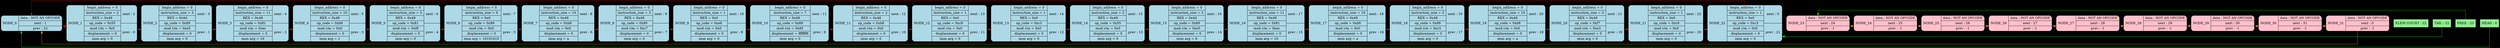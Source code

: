 digraph List
{
	rankdir = TB;
	graph [bgcolor = "black", splines = "ortho"]
	node[color ="black", fontsize=14];
	edge[color = "red", fontcolor = "blue",fontsize = 12];


{rank = max;
TAIL [style = filled, fillcolor = "lightgreen", shape = "rect", label =  "TAIL : 22" ]
ELEM_COUNT [style = filled, fillcolor = "lightgreen", shape = "rect", label =  "ELEM COUNT : 22" ]
FREE [style = filled, fillcolor = "lightgreen", shape = "rect", label =  "FREE : 23" ]
HEAD [style = filled, fillcolor = "lightgreen", shape = "rect", label =  "HEAD : 0" ]}
ELEM_COUNT->TAIL->FREE->HEAD [weight = 100, color = "invis"]{rank = max; node0 [style = filled, fillcolor = "lightblue", shape=Mrecord, label = "<name> NODE_0 | {data : POISON | <next> next : 1 | <prev> prev : 22}"]}{rank = same;
node0 [style = filled, fillcolor = "lightblue", shape=Mrecord, label = "<name> NODE_0 | {data : NOT AN OPCODE | <next> next : 1 | <prev> prev : 22}"]
node1 [style = filled, fillcolor = "lightblue", shape=Mrecord, label = "<name> NODE_1 | {begin_address = 0 | instruction_size = 2 | REX = 0x49 | op_code = 0x55 | mod r/m = 0x0 | displacement = 0| imm arg = 0} |{ <next> next : 2 | <prev> prev : 0}"]
node2 [style = filled, fillcolor = "lightblue", shape=Mrecord, label = "<name> NODE_2 | {begin_address = 0 | instruction_size = 3 | REX = 0x4d | op_code = 0x89 | mod r/m = 0xe5 | displacement = 0| imm arg = 0} |{ <next> next : 3 | <prev> prev : 1}"]
node3 [style = filled, fillcolor = "lightblue", shape=Mrecord, label = "<name> NODE_3 | {begin_address = 0 | instruction_size = 11 | REX = 0x49 | op_code = 0x81 | mod r/m = 0xec | displacement = 0| imm arg = 10} |{ <next> next : 4 | <prev> prev : 2}"]
node4 [style = filled, fillcolor = "lightblue", shape=Mrecord, label = "<name> NODE_4 | {begin_address = 0 | instruction_size = 10 | REX = 0x48 | op_code = 0xb8 | mod r/m = 0x0 | displacement = 0| imm arg = 1} |{ <next> next : 5 | <prev> prev : 3}"]
node5 [style = filled, fillcolor = "lightblue", shape=Mrecord, label = "<name> NODE_5 | {begin_address = 0 | instruction_size = 3 | REX = 0x48 | op_code = 0x81 | mod r/m = 0xf8 | displacement = 0| imm arg = 0} |{ <next> next : 6 | <prev> prev : 4}"]
node6 [style = filled, fillcolor = "lightblue", shape=Mrecord, label = "<name> NODE_6 | {begin_address = 0 | instruction_size = 9 | REX = 0x0 | op_code = 0x86 | mod r/m = 0x0 | displacement = 0| imm arg = 10101010} |{ <next> next : 7 | <prev> prev : 5}"]
node7 [style = filled, fillcolor = "lightblue", shape=Mrecord, label = "<name> NODE_7 | {begin_address = 0 | instruction_size = 10 | REX = 0x48 | op_code = 0xb8 | mod r/m = 0x0 | displacement = 0| imm arg = a} |{ <next> next : 8 | <prev> prev : 6}"]
node8 [style = filled, fillcolor = "lightblue", shape=Mrecord, label = "<name> NODE_8 | {begin_address = 0 | instruction_size = 3 | REX = 0x49 | op_code = 0x89 | mod r/m = 0xc7 | displacement = 0| imm arg = 0} |{ <next> next : 9 | <prev> prev : 7}"]
node9 [style = filled, fillcolor = "lightblue", shape=Mrecord, label = "<name> NODE_9 | {begin_address = 0 | instruction_size = 1 | REX = 0x0 | op_code = 0xe8 | mod r/m = 0x0 | displacement = 0| imm arg = 0} |{ <next> next : 10 | <prev> prev : 8}"]
node10 [style = filled, fillcolor = "lightblue", shape=Mrecord, label = "<name> NODE_10 | {begin_address = 0 | instruction_size = 7 | REX = 0x49 | op_code = 0x89 | mod r/m = 0x85 | displacement = fffffff8| imm arg = 0} |{ <next> next : 11 | <prev> prev : 9}"]
node11 [style = filled, fillcolor = "lightblue", shape=Mrecord, label = "<name> NODE_11 | {begin_address = 0 | instruction_size = 2 | REX = 0x48 | op_code = 0xb8 | mod r/m = 0x0 | displacement = 0| imm arg = 0} |{ <next> next : 12 | <prev> prev : 10}"]
node12 [style = filled, fillcolor = "lightblue", shape=Mrecord, label = "<name> NODE_12 | {begin_address = 0 | instruction_size = 1 | REX = 0x0 | op_code = 0xc9 | mod r/m = 0x0 | displacement = 0| imm arg = 0} |{ <next> next : 13 | <prev> prev : 11}"]
node13 [style = filled, fillcolor = "lightblue", shape=Mrecord, label = "<name> NODE_13 | {begin_address = 0 | instruction_size = 1 | REX = 0x0 | op_code = 0xc3 | mod r/m = 0x0 | displacement = 0| imm arg = 0} |{ <next> next : 14 | <prev> prev : 12}"]
node14 [style = filled, fillcolor = "lightblue", shape=Mrecord, label = "<name> NODE_14 | {begin_address = 0 | instruction_size = 2 | REX = 0x49 | op_code = 0x55 | mod r/m = 0x0 | displacement = 0| imm arg = 0} |{ <next> next : 15 | <prev> prev : 13}"]
node15 [style = filled, fillcolor = "lightblue", shape=Mrecord, label = "<name> NODE_15 | {begin_address = 0 | instruction_size = 3 | REX = 0x4d | op_code = 0x89 | mod r/m = 0xe5 | displacement = 0| imm arg = 0} |{ <next> next : 16 | <prev> prev : 14}"]
node16 [style = filled, fillcolor = "lightblue", shape=Mrecord, label = "<name> NODE_16 | {begin_address = 0 | instruction_size = 11 | REX = 0x49 | op_code = 0x81 | mod r/m = 0xec | displacement = 0| imm arg = 10} |{ <next> next : 17 | <prev> prev : 15}"]
node17 [style = filled, fillcolor = "lightblue", shape=Mrecord, label = "<name> NODE_17 | {begin_address = 0 | instruction_size = 10 | REX = 0x48 | op_code = 0xb8 | mod r/m = 0x0 | displacement = 0| imm arg = a} |{ <next> next : 18 | <prev> prev : 16}"]
node18 [style = filled, fillcolor = "lightblue", shape=Mrecord, label = "<name> NODE_18 | {begin_address = 0 | instruction_size = 3 | REX = 0x49 | op_code = 0x89 | mod r/m = 0xc3 | displacement = 0| imm arg = 0} |{ <next> next : 19 | <prev> prev : 17}"]
node19 [style = filled, fillcolor = "lightblue", shape=Mrecord, label = "<name> NODE_19 | {begin_address = 0 | instruction_size = 10 | REX = 0x48 | op_code = 0xb8 | mod r/m = 0x0 | displacement = 0| imm arg = a} |{ <next> next : 20 | <prev> prev : 18}"]
node20 [style = filled, fillcolor = "lightblue", shape=Mrecord, label = "<name> NODE_20 | {begin_address = 0 | instruction_size = 3 | REX = 0x49 | op_code = 0xf7 | mod r/m = 0xe3 | displacement = 0| imm arg = 0} |{ <next> next : 21 | <prev> prev : 19}"]
node21 [style = filled, fillcolor = "lightblue", shape=Mrecord, label = "<name> NODE_21 | {begin_address = 0 | instruction_size = 1 | REX = 0x0 | op_code = 0xc9 | mod r/m = 0x0 | displacement = 0| imm arg = 0} |{ <next> next : 22 | <prev> prev : 20}"]
node22 [style = filled, fillcolor = "lightblue", shape=Mrecord, label = "<name> NODE_22 | {begin_address = 0 | instruction_size = 1 | REX = 0x0 | op_code = 0xc3 | mod r/m = 0x0 | displacement = 0| imm arg = 0} |{ <next> next : 0 | <prev> prev : 21}"]
node23 [style = filled, fillcolor = "pink", shape=Mrecord, label = "<name> NODE_23 | {data : NOT AN OPCODE | <next> next : 24 | <prev> prev : -1}"]
node24 [style = filled, fillcolor = "pink", shape=Mrecord, label = "<name> NODE_24 | {data : NOT AN OPCODE | <next> next : 25 | <prev> prev : -1}"]
node25 [style = filled, fillcolor = "pink", shape=Mrecord, label = "<name> NODE_25 | {data : NOT AN OPCODE | <next> next : 26 | <prev> prev : -1}"]
node26 [style = filled, fillcolor = "pink", shape=Mrecord, label = "<name> NODE_26 | {data : NOT AN OPCODE | <next> next : 27 | <prev> prev : -1}"]
node27 [style = filled, fillcolor = "pink", shape=Mrecord, label = "<name> NODE_27 | {data : NOT AN OPCODE | <next> next : 28 | <prev> prev : -1}"]
node28 [style = filled, fillcolor = "pink", shape=Mrecord, label = "<name> NODE_28 | {data : NOT AN OPCODE | <next> next : 29 | <prev> prev : -1}"]
node29 [style = filled, fillcolor = "pink", shape=Mrecord, label = "<name> NODE_29 | {data : NOT AN OPCODE | <next> next : 30 | <prev> prev : -1}"]
node30 [style = filled, fillcolor = "pink", shape=Mrecord, label = "<name> NODE_30 | {data : NOT AN OPCODE | <next> next : 31 | <prev> prev : -1}"]
node31 [style = filled, fillcolor = "pink", shape=Mrecord, label = "<name> NODE_31 | {data : NOT AN OPCODE | <next> next : 0 | <prev> prev : -1}"]
}
node0->node1 [weight = 100, color = "invis"]
node1->node2 [weight = 100, color = "invis"]
node2->node3 [weight = 100, color = "invis"]
node3->node4 [weight = 100, color = "invis"]
node4->node5 [weight = 100, color = "invis"]
node5->node6 [weight = 100, color = "invis"]
node6->node7 [weight = 100, color = "invis"]
node7->node8 [weight = 100, color = "invis"]
node8->node9 [weight = 100, color = "invis"]
node9->node10 [weight = 100, color = "invis"]
node10->node11 [weight = 100, color = "invis"]
node11->node12 [weight = 100, color = "invis"]
node12->node13 [weight = 100, color = "invis"]
node13->node14 [weight = 100, color = "invis"]
node14->node15 [weight = 100, color = "invis"]
node15->node16 [weight = 100, color = "invis"]
node16->node17 [weight = 100, color = "invis"]
node17->node18 [weight = 100, color = "invis"]
node18->node19 [weight = 100, color = "invis"]
node19->node20 [weight = 100, color = "invis"]
node20->node21 [weight = 100, color = "invis"]
node21->node22 [weight = 100, color = "invis"]
node22->node23 [weight = 100, color = "invis"]
node23->node24 [weight = 100, color = "invis"]
node24->node25 [weight = 100, color = "invis"]
node25->node26 [weight = 100, color = "invis"]
node26->node27 [weight = 100, color = "invis"]
node27->node28 [weight = 100, color = "invis"]
node28->node29 [weight = 100, color = "invis"]
node29->node30 [weight = 100, color = "invis"]
node30->node31 [weight = 100, color = "invis"]
node0->node1 [weight = 0, color = "red"]
node1->node2 [weight = 0, color = "red"]
node2->node3 [weight = 0, color = "red"]
node3->node4 [weight = 0, color = "red"]
node4->node5 [weight = 0, color = "red"]
node5->node6 [weight = 0, color = "red"]
node6->node7 [weight = 0, color = "red"]
node7->node8 [weight = 0, color = "red"]
node8->node9 [weight = 0, color = "red"]
node9->node10 [weight = 0, color = "red"]
node10->node11 [weight = 0, color = "red"]
node11->node12 [weight = 0, color = "red"]
node12->node13 [weight = 0, color = "red"]
node13->node14 [weight = 0, color = "red"]
node14->node15 [weight = 0, color = "red"]
node15->node16 [weight = 0, color = "red"]
node16->node17 [weight = 0, color = "red"]
node17->node18 [weight = 0, color = "red"]
node18->node19 [weight = 0, color = "red"]
node19->node20 [weight = 0, color = "red"]
node20->node21 [weight = 0, color = "red"]
node21->node22 [weight = 0, color = "red"]
node22->node0 [weight = 0, color = "red"]
node23->node24 [weight = 0, color = "orange"]
node24->node25 [weight = 0, color = "orange"]
node25->node26 [weight = 0, color = "orange"]
node26->node27 [weight = 0, color = "orange"]
node27->node28 [weight = 0, color = "orange"]
node28->node29 [weight = 0, color = "orange"]
node29->node30 [weight = 0, color = "orange"]
node30->node31 [weight = 0, color = "orange"]
node31->node0 [weight = 0, color = "orange"]
TAIL->node22 [weight = 0, color = "green"]
FREE->node23 [weight = 0, color = "green"]
HEAD->node0 [weight = 0, color = "green"]


}